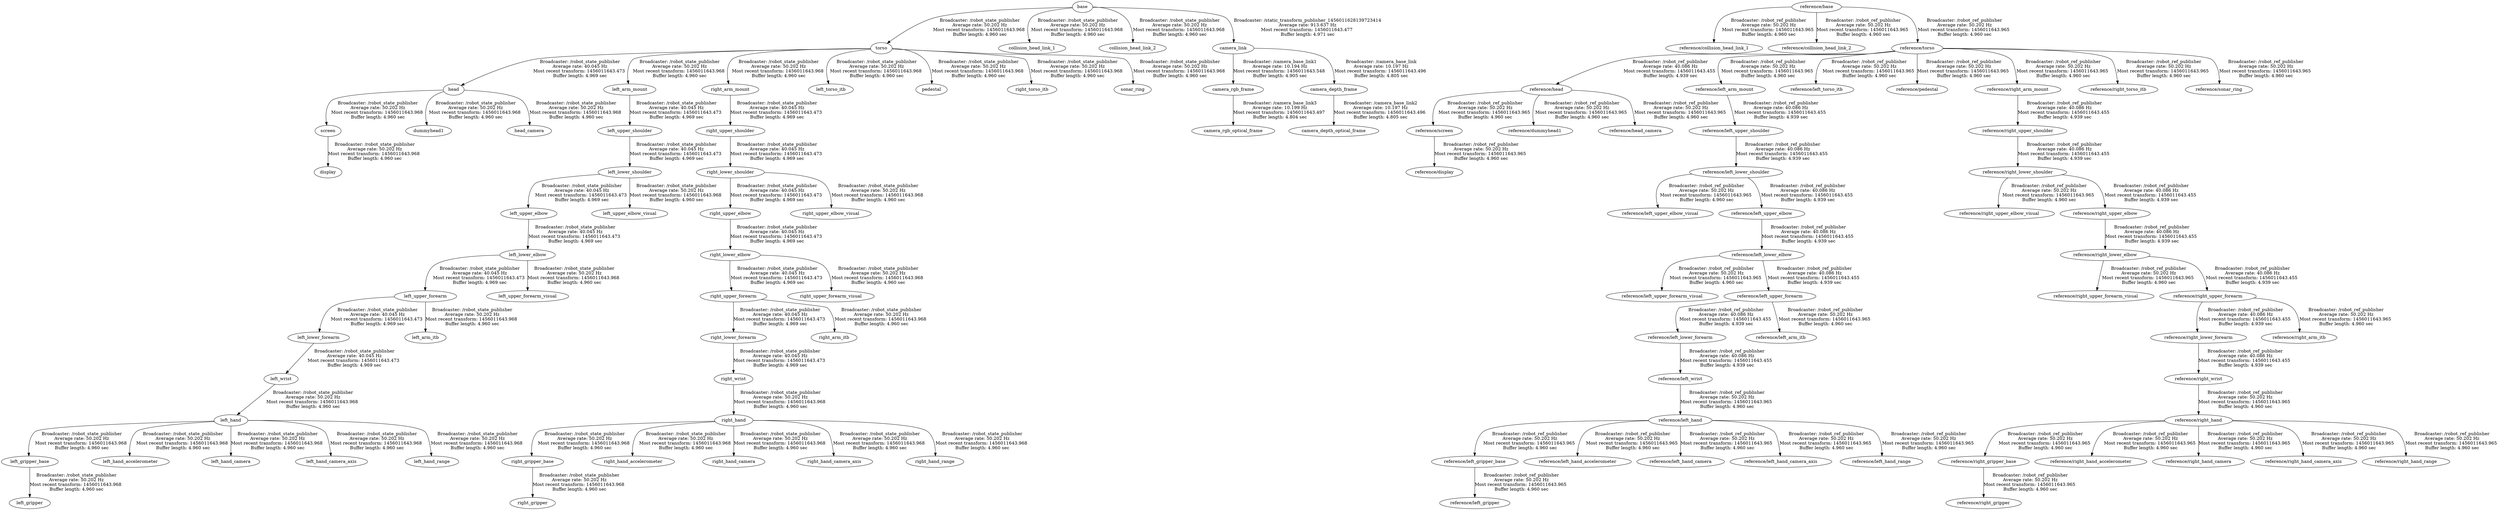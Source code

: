 digraph G {
"torso" -> "head"[label="Broadcaster: /robot_state_publisher\nAverage rate: 40.045 Hz\nMost recent transform: 1456011643.473 \nBuffer length: 4.969 sec\n"];
"base" -> "torso"[label="Broadcaster: /robot_state_publisher\nAverage rate: 50.202 Hz\nMost recent transform: 1456011643.968 \nBuffer length: 4.960 sec\n"];
"left_lower_shoulder" -> "left_upper_elbow"[label="Broadcaster: /robot_state_publisher\nAverage rate: 40.045 Hz\nMost recent transform: 1456011643.473 \nBuffer length: 4.969 sec\n"];
"left_upper_shoulder" -> "left_lower_shoulder"[label="Broadcaster: /robot_state_publisher\nAverage rate: 40.045 Hz\nMost recent transform: 1456011643.473 \nBuffer length: 4.969 sec\n"];
"left_upper_elbow" -> "left_lower_elbow"[label="Broadcaster: /robot_state_publisher\nAverage rate: 40.045 Hz\nMost recent transform: 1456011643.473 \nBuffer length: 4.969 sec\n"];
"left_arm_mount" -> "left_upper_shoulder"[label="Broadcaster: /robot_state_publisher\nAverage rate: 40.045 Hz\nMost recent transform: 1456011643.473 \nBuffer length: 4.969 sec\n"];
"torso" -> "left_arm_mount"[label="Broadcaster: /robot_state_publisher\nAverage rate: 50.202 Hz\nMost recent transform: 1456011643.968 \nBuffer length: 4.960 sec\n"];
"left_lower_elbow" -> "left_upper_forearm"[label="Broadcaster: /robot_state_publisher\nAverage rate: 40.045 Hz\nMost recent transform: 1456011643.473 \nBuffer length: 4.969 sec\n"];
"left_upper_forearm" -> "left_lower_forearm"[label="Broadcaster: /robot_state_publisher\nAverage rate: 40.045 Hz\nMost recent transform: 1456011643.473 \nBuffer length: 4.969 sec\n"];
"left_lower_forearm" -> "left_wrist"[label="Broadcaster: /robot_state_publisher\nAverage rate: 40.045 Hz\nMost recent transform: 1456011643.473 \nBuffer length: 4.969 sec\n"];
"right_lower_shoulder" -> "right_upper_elbow"[label="Broadcaster: /robot_state_publisher\nAverage rate: 40.045 Hz\nMost recent transform: 1456011643.473 \nBuffer length: 4.969 sec\n"];
"right_upper_shoulder" -> "right_lower_shoulder"[label="Broadcaster: /robot_state_publisher\nAverage rate: 40.045 Hz\nMost recent transform: 1456011643.473 \nBuffer length: 4.969 sec\n"];
"right_upper_elbow" -> "right_lower_elbow"[label="Broadcaster: /robot_state_publisher\nAverage rate: 40.045 Hz\nMost recent transform: 1456011643.473 \nBuffer length: 4.969 sec\n"];
"right_arm_mount" -> "right_upper_shoulder"[label="Broadcaster: /robot_state_publisher\nAverage rate: 40.045 Hz\nMost recent transform: 1456011643.473 \nBuffer length: 4.969 sec\n"];
"torso" -> "right_arm_mount"[label="Broadcaster: /robot_state_publisher\nAverage rate: 50.202 Hz\nMost recent transform: 1456011643.968 \nBuffer length: 4.960 sec\n"];
"right_lower_elbow" -> "right_upper_forearm"[label="Broadcaster: /robot_state_publisher\nAverage rate: 40.045 Hz\nMost recent transform: 1456011643.473 \nBuffer length: 4.969 sec\n"];
"right_upper_forearm" -> "right_lower_forearm"[label="Broadcaster: /robot_state_publisher\nAverage rate: 40.045 Hz\nMost recent transform: 1456011643.473 \nBuffer length: 4.969 sec\n"];
"right_lower_forearm" -> "right_wrist"[label="Broadcaster: /robot_state_publisher\nAverage rate: 40.045 Hz\nMost recent transform: 1456011643.473 \nBuffer length: 4.969 sec\n"];
"reference/base" -> "reference/collision_head_link_1"[label="Broadcaster: /robot_ref_publisher\nAverage rate: 50.202 Hz\nMost recent transform: 1456011643.965 \nBuffer length: 4.960 sec\n"];
"reference/base" -> "reference/collision_head_link_2"[label="Broadcaster: /robot_ref_publisher\nAverage rate: 50.202 Hz\nMost recent transform: 1456011643.965 \nBuffer length: 4.960 sec\n"];
"reference/screen" -> "reference/display"[label="Broadcaster: /robot_ref_publisher\nAverage rate: 50.202 Hz\nMost recent transform: 1456011643.965 \nBuffer length: 4.960 sec\n"];
"reference/head" -> "reference/screen"[label="Broadcaster: /robot_ref_publisher\nAverage rate: 50.202 Hz\nMost recent transform: 1456011643.965 \nBuffer length: 4.960 sec\n"];
"reference/head" -> "reference/dummyhead1"[label="Broadcaster: /robot_ref_publisher\nAverage rate: 50.202 Hz\nMost recent transform: 1456011643.965 \nBuffer length: 4.960 sec\n"];
"reference/torso" -> "reference/head"[label="Broadcaster: /robot_ref_publisher\nAverage rate: 40.086 Hz\nMost recent transform: 1456011643.455 \nBuffer length: 4.939 sec\n"];
"reference/head" -> "reference/head_camera"[label="Broadcaster: /robot_ref_publisher\nAverage rate: 50.202 Hz\nMost recent transform: 1456011643.965 \nBuffer length: 4.960 sec\n"];
"reference/left_lower_shoulder" -> "reference/left_upper_elbow_visual"[label="Broadcaster: /robot_ref_publisher\nAverage rate: 50.202 Hz\nMost recent transform: 1456011643.965 \nBuffer length: 4.960 sec\n"];
"reference/left_upper_shoulder" -> "reference/left_lower_shoulder"[label="Broadcaster: /robot_ref_publisher\nAverage rate: 40.086 Hz\nMost recent transform: 1456011643.455 \nBuffer length: 4.939 sec\n"];
"reference/left_gripper_base" -> "reference/left_gripper"[label="Broadcaster: /robot_ref_publisher\nAverage rate: 50.202 Hz\nMost recent transform: 1456011643.965 \nBuffer length: 4.960 sec\n"];
"reference/left_hand" -> "reference/left_gripper_base"[label="Broadcaster: /robot_ref_publisher\nAverage rate: 50.202 Hz\nMost recent transform: 1456011643.965 \nBuffer length: 4.960 sec\n"];
"reference/left_wrist" -> "reference/left_hand"[label="Broadcaster: /robot_ref_publisher\nAverage rate: 50.202 Hz\nMost recent transform: 1456011643.965 \nBuffer length: 4.960 sec\n"];
"reference/left_lower_forearm" -> "reference/left_wrist"[label="Broadcaster: /robot_ref_publisher\nAverage rate: 40.086 Hz\nMost recent transform: 1456011643.455 \nBuffer length: 4.939 sec\n"];
"reference/left_hand" -> "reference/left_hand_accelerometer"[label="Broadcaster: /robot_ref_publisher\nAverage rate: 50.202 Hz\nMost recent transform: 1456011643.965 \nBuffer length: 4.960 sec\n"];
"reference/left_hand" -> "reference/left_hand_camera"[label="Broadcaster: /robot_ref_publisher\nAverage rate: 50.202 Hz\nMost recent transform: 1456011643.965 \nBuffer length: 4.960 sec\n"];
"reference/left_hand" -> "reference/left_hand_camera_axis"[label="Broadcaster: /robot_ref_publisher\nAverage rate: 50.202 Hz\nMost recent transform: 1456011643.965 \nBuffer length: 4.960 sec\n"];
"reference/left_hand" -> "reference/left_hand_range"[label="Broadcaster: /robot_ref_publisher\nAverage rate: 50.202 Hz\nMost recent transform: 1456011643.965 \nBuffer length: 4.960 sec\n"];
"reference/torso" -> "reference/left_arm_mount"[label="Broadcaster: /robot_ref_publisher\nAverage rate: 50.202 Hz\nMost recent transform: 1456011643.965 \nBuffer length: 4.960 sec\n"];
"reference/base" -> "reference/torso"[label="Broadcaster: /robot_ref_publisher\nAverage rate: 50.202 Hz\nMost recent transform: 1456011643.965 \nBuffer length: 4.960 sec\n"];
"reference/torso" -> "reference/left_torso_itb"[label="Broadcaster: /robot_ref_publisher\nAverage rate: 50.202 Hz\nMost recent transform: 1456011643.965 \nBuffer length: 4.960 sec\n"];
"reference/left_lower_elbow" -> "reference/left_upper_forearm_visual"[label="Broadcaster: /robot_ref_publisher\nAverage rate: 50.202 Hz\nMost recent transform: 1456011643.965 \nBuffer length: 4.960 sec\n"];
"reference/left_upper_elbow" -> "reference/left_lower_elbow"[label="Broadcaster: /robot_ref_publisher\nAverage rate: 40.086 Hz\nMost recent transform: 1456011643.455 \nBuffer length: 4.939 sec\n"];
"reference/left_upper_forearm" -> "reference/left_arm_itb"[label="Broadcaster: /robot_ref_publisher\nAverage rate: 50.202 Hz\nMost recent transform: 1456011643.965 \nBuffer length: 4.960 sec\n"];
"reference/left_lower_elbow" -> "reference/left_upper_forearm"[label="Broadcaster: /robot_ref_publisher\nAverage rate: 40.086 Hz\nMost recent transform: 1456011643.455 \nBuffer length: 4.939 sec\n"];
"reference/torso" -> "reference/pedestal"[label="Broadcaster: /robot_ref_publisher\nAverage rate: 50.202 Hz\nMost recent transform: 1456011643.965 \nBuffer length: 4.960 sec\n"];
"reference/right_lower_shoulder" -> "reference/right_upper_elbow_visual"[label="Broadcaster: /robot_ref_publisher\nAverage rate: 50.202 Hz\nMost recent transform: 1456011643.965 \nBuffer length: 4.960 sec\n"];
"reference/right_upper_shoulder" -> "reference/right_lower_shoulder"[label="Broadcaster: /robot_ref_publisher\nAverage rate: 40.086 Hz\nMost recent transform: 1456011643.455 \nBuffer length: 4.939 sec\n"];
"reference/right_gripper_base" -> "reference/right_gripper"[label="Broadcaster: /robot_ref_publisher\nAverage rate: 50.202 Hz\nMost recent transform: 1456011643.965 \nBuffer length: 4.960 sec\n"];
"reference/right_hand" -> "reference/right_gripper_base"[label="Broadcaster: /robot_ref_publisher\nAverage rate: 50.202 Hz\nMost recent transform: 1456011643.965 \nBuffer length: 4.960 sec\n"];
"reference/right_wrist" -> "reference/right_hand"[label="Broadcaster: /robot_ref_publisher\nAverage rate: 50.202 Hz\nMost recent transform: 1456011643.965 \nBuffer length: 4.960 sec\n"];
"reference/right_lower_forearm" -> "reference/right_wrist"[label="Broadcaster: /robot_ref_publisher\nAverage rate: 40.086 Hz\nMost recent transform: 1456011643.455 \nBuffer length: 4.939 sec\n"];
"reference/right_hand" -> "reference/right_hand_accelerometer"[label="Broadcaster: /robot_ref_publisher\nAverage rate: 50.202 Hz\nMost recent transform: 1456011643.965 \nBuffer length: 4.960 sec\n"];
"reference/right_hand" -> "reference/right_hand_camera"[label="Broadcaster: /robot_ref_publisher\nAverage rate: 50.202 Hz\nMost recent transform: 1456011643.965 \nBuffer length: 4.960 sec\n"];
"reference/right_hand" -> "reference/right_hand_camera_axis"[label="Broadcaster: /robot_ref_publisher\nAverage rate: 50.202 Hz\nMost recent transform: 1456011643.965 \nBuffer length: 4.960 sec\n"];
"reference/right_hand" -> "reference/right_hand_range"[label="Broadcaster: /robot_ref_publisher\nAverage rate: 50.202 Hz\nMost recent transform: 1456011643.965 \nBuffer length: 4.960 sec\n"];
"reference/torso" -> "reference/right_arm_mount"[label="Broadcaster: /robot_ref_publisher\nAverage rate: 50.202 Hz\nMost recent transform: 1456011643.965 \nBuffer length: 4.960 sec\n"];
"reference/torso" -> "reference/right_torso_itb"[label="Broadcaster: /robot_ref_publisher\nAverage rate: 50.202 Hz\nMost recent transform: 1456011643.965 \nBuffer length: 4.960 sec\n"];
"reference/right_lower_elbow" -> "reference/right_upper_forearm_visual"[label="Broadcaster: /robot_ref_publisher\nAverage rate: 50.202 Hz\nMost recent transform: 1456011643.965 \nBuffer length: 4.960 sec\n"];
"reference/right_upper_elbow" -> "reference/right_lower_elbow"[label="Broadcaster: /robot_ref_publisher\nAverage rate: 40.086 Hz\nMost recent transform: 1456011643.455 \nBuffer length: 4.939 sec\n"];
"reference/right_upper_forearm" -> "reference/right_arm_itb"[label="Broadcaster: /robot_ref_publisher\nAverage rate: 50.202 Hz\nMost recent transform: 1456011643.965 \nBuffer length: 4.960 sec\n"];
"reference/right_lower_elbow" -> "reference/right_upper_forearm"[label="Broadcaster: /robot_ref_publisher\nAverage rate: 40.086 Hz\nMost recent transform: 1456011643.455 \nBuffer length: 4.939 sec\n"];
"reference/torso" -> "reference/sonar_ring"[label="Broadcaster: /robot_ref_publisher\nAverage rate: 50.202 Hz\nMost recent transform: 1456011643.965 \nBuffer length: 4.960 sec\n"];
"base" -> "collision_head_link_1"[label="Broadcaster: /robot_state_publisher\nAverage rate: 50.202 Hz\nMost recent transform: 1456011643.968 \nBuffer length: 4.960 sec\n"];
"base" -> "collision_head_link_2"[label="Broadcaster: /robot_state_publisher\nAverage rate: 50.202 Hz\nMost recent transform: 1456011643.968 \nBuffer length: 4.960 sec\n"];
"screen" -> "display"[label="Broadcaster: /robot_state_publisher\nAverage rate: 50.202 Hz\nMost recent transform: 1456011643.968 \nBuffer length: 4.960 sec\n"];
"head" -> "screen"[label="Broadcaster: /robot_state_publisher\nAverage rate: 50.202 Hz\nMost recent transform: 1456011643.968 \nBuffer length: 4.960 sec\n"];
"head" -> "dummyhead1"[label="Broadcaster: /robot_state_publisher\nAverage rate: 50.202 Hz\nMost recent transform: 1456011643.968 \nBuffer length: 4.960 sec\n"];
"head" -> "head_camera"[label="Broadcaster: /robot_state_publisher\nAverage rate: 50.202 Hz\nMost recent transform: 1456011643.968 \nBuffer length: 4.960 sec\n"];
"left_lower_shoulder" -> "left_upper_elbow_visual"[label="Broadcaster: /robot_state_publisher\nAverage rate: 50.202 Hz\nMost recent transform: 1456011643.968 \nBuffer length: 4.960 sec\n"];
"left_gripper_base" -> "left_gripper"[label="Broadcaster: /robot_state_publisher\nAverage rate: 50.202 Hz\nMost recent transform: 1456011643.968 \nBuffer length: 4.960 sec\n"];
"left_hand" -> "left_gripper_base"[label="Broadcaster: /robot_state_publisher\nAverage rate: 50.202 Hz\nMost recent transform: 1456011643.968 \nBuffer length: 4.960 sec\n"];
"left_wrist" -> "left_hand"[label="Broadcaster: /robot_state_publisher\nAverage rate: 50.202 Hz\nMost recent transform: 1456011643.968 \nBuffer length: 4.960 sec\n"];
"left_hand" -> "left_hand_accelerometer"[label="Broadcaster: /robot_state_publisher\nAverage rate: 50.202 Hz\nMost recent transform: 1456011643.968 \nBuffer length: 4.960 sec\n"];
"left_hand" -> "left_hand_camera"[label="Broadcaster: /robot_state_publisher\nAverage rate: 50.202 Hz\nMost recent transform: 1456011643.968 \nBuffer length: 4.960 sec\n"];
"left_hand" -> "left_hand_camera_axis"[label="Broadcaster: /robot_state_publisher\nAverage rate: 50.202 Hz\nMost recent transform: 1456011643.968 \nBuffer length: 4.960 sec\n"];
"left_hand" -> "left_hand_range"[label="Broadcaster: /robot_state_publisher\nAverage rate: 50.202 Hz\nMost recent transform: 1456011643.968 \nBuffer length: 4.960 sec\n"];
"torso" -> "left_torso_itb"[label="Broadcaster: /robot_state_publisher\nAverage rate: 50.202 Hz\nMost recent transform: 1456011643.968 \nBuffer length: 4.960 sec\n"];
"left_lower_elbow" -> "left_upper_forearm_visual"[label="Broadcaster: /robot_state_publisher\nAverage rate: 50.202 Hz\nMost recent transform: 1456011643.968 \nBuffer length: 4.960 sec\n"];
"left_upper_forearm" -> "left_arm_itb"[label="Broadcaster: /robot_state_publisher\nAverage rate: 50.202 Hz\nMost recent transform: 1456011643.968 \nBuffer length: 4.960 sec\n"];
"torso" -> "pedestal"[label="Broadcaster: /robot_state_publisher\nAverage rate: 50.202 Hz\nMost recent transform: 1456011643.968 \nBuffer length: 4.960 sec\n"];
"right_lower_shoulder" -> "right_upper_elbow_visual"[label="Broadcaster: /robot_state_publisher\nAverage rate: 50.202 Hz\nMost recent transform: 1456011643.968 \nBuffer length: 4.960 sec\n"];
"right_gripper_base" -> "right_gripper"[label="Broadcaster: /robot_state_publisher\nAverage rate: 50.202 Hz\nMost recent transform: 1456011643.968 \nBuffer length: 4.960 sec\n"];
"right_hand" -> "right_gripper_base"[label="Broadcaster: /robot_state_publisher\nAverage rate: 50.202 Hz\nMost recent transform: 1456011643.968 \nBuffer length: 4.960 sec\n"];
"right_wrist" -> "right_hand"[label="Broadcaster: /robot_state_publisher\nAverage rate: 50.202 Hz\nMost recent transform: 1456011643.968 \nBuffer length: 4.960 sec\n"];
"right_hand" -> "right_hand_accelerometer"[label="Broadcaster: /robot_state_publisher\nAverage rate: 50.202 Hz\nMost recent transform: 1456011643.968 \nBuffer length: 4.960 sec\n"];
"right_hand" -> "right_hand_camera"[label="Broadcaster: /robot_state_publisher\nAverage rate: 50.202 Hz\nMost recent transform: 1456011643.968 \nBuffer length: 4.960 sec\n"];
"right_hand" -> "right_hand_camera_axis"[label="Broadcaster: /robot_state_publisher\nAverage rate: 50.202 Hz\nMost recent transform: 1456011643.968 \nBuffer length: 4.960 sec\n"];
"right_hand" -> "right_hand_range"[label="Broadcaster: /robot_state_publisher\nAverage rate: 50.202 Hz\nMost recent transform: 1456011643.968 \nBuffer length: 4.960 sec\n"];
"torso" -> "right_torso_itb"[label="Broadcaster: /robot_state_publisher\nAverage rate: 50.202 Hz\nMost recent transform: 1456011643.968 \nBuffer length: 4.960 sec\n"];
"right_lower_elbow" -> "right_upper_forearm_visual"[label="Broadcaster: /robot_state_publisher\nAverage rate: 50.202 Hz\nMost recent transform: 1456011643.968 \nBuffer length: 4.960 sec\n"];
"right_upper_forearm" -> "right_arm_itb"[label="Broadcaster: /robot_state_publisher\nAverage rate: 50.202 Hz\nMost recent transform: 1456011643.968 \nBuffer length: 4.960 sec\n"];
"torso" -> "sonar_ring"[label="Broadcaster: /robot_state_publisher\nAverage rate: 50.202 Hz\nMost recent transform: 1456011643.968 \nBuffer length: 4.960 sec\n"];
"base" -> "camera_link"[label="Broadcaster: /static_transform_publisher_1456011628139723414\nAverage rate: 913.637 Hz\nMost recent transform: 1456011643.477 \nBuffer length: 4.971 sec\n"];
"reference/left_lower_shoulder" -> "reference/left_upper_elbow"[label="Broadcaster: /robot_ref_publisher\nAverage rate: 40.086 Hz\nMost recent transform: 1456011643.455 \nBuffer length: 4.939 sec\n"];
"reference/left_arm_mount" -> "reference/left_upper_shoulder"[label="Broadcaster: /robot_ref_publisher\nAverage rate: 40.086 Hz\nMost recent transform: 1456011643.455 \nBuffer length: 4.939 sec\n"];
"reference/left_upper_forearm" -> "reference/left_lower_forearm"[label="Broadcaster: /robot_ref_publisher\nAverage rate: 40.086 Hz\nMost recent transform: 1456011643.455 \nBuffer length: 4.939 sec\n"];
"reference/right_lower_shoulder" -> "reference/right_upper_elbow"[label="Broadcaster: /robot_ref_publisher\nAverage rate: 40.086 Hz\nMost recent transform: 1456011643.455 \nBuffer length: 4.939 sec\n"];
"reference/right_arm_mount" -> "reference/right_upper_shoulder"[label="Broadcaster: /robot_ref_publisher\nAverage rate: 40.086 Hz\nMost recent transform: 1456011643.455 \nBuffer length: 4.939 sec\n"];
"reference/right_upper_forearm" -> "reference/right_lower_forearm"[label="Broadcaster: /robot_ref_publisher\nAverage rate: 40.086 Hz\nMost recent transform: 1456011643.455 \nBuffer length: 4.939 sec\n"];
"camera_link" -> "camera_rgb_frame"[label="Broadcaster: /camera_base_link1\nAverage rate: 10.194 Hz\nMost recent transform: 1456011643.548 \nBuffer length: 4.905 sec\n"];
"camera_link" -> "camera_depth_frame"[label="Broadcaster: /camera_base_link\nAverage rate: 10.197 Hz\nMost recent transform: 1456011643.496 \nBuffer length: 4.805 sec\n"];
"camera_depth_frame" -> "camera_depth_optical_frame"[label="Broadcaster: /camera_base_link2\nAverage rate: 10.197 Hz\nMost recent transform: 1456011643.496 \nBuffer length: 4.805 sec\n"];
"camera_rgb_frame" -> "camera_rgb_optical_frame"[label="Broadcaster: /camera_base_link3\nAverage rate: 10.199 Hz\nMost recent transform: 1456011643.497 \nBuffer length: 4.804 sec\n"];
}